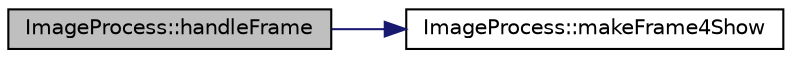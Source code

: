 digraph "ImageProcess::handleFrame"
{
  edge [fontname="Helvetica",fontsize="10",labelfontname="Helvetica",labelfontsize="10"];
  node [fontname="Helvetica",fontsize="10",shape=record];
  rankdir="LR";
  Node25 [label="ImageProcess::handleFrame",height=0.2,width=0.4,color="black", fillcolor="grey75", style="filled", fontcolor="black"];
  Node25 -> Node26 [color="midnightblue",fontsize="10",style="solid"];
  Node26 [label="ImageProcess::makeFrame4Show",height=0.2,width=0.4,color="black", fillcolor="white", style="filled",URL="$class_image_process.html#a13e7f9c562ff092e8100dcde40beedcd"];
}
